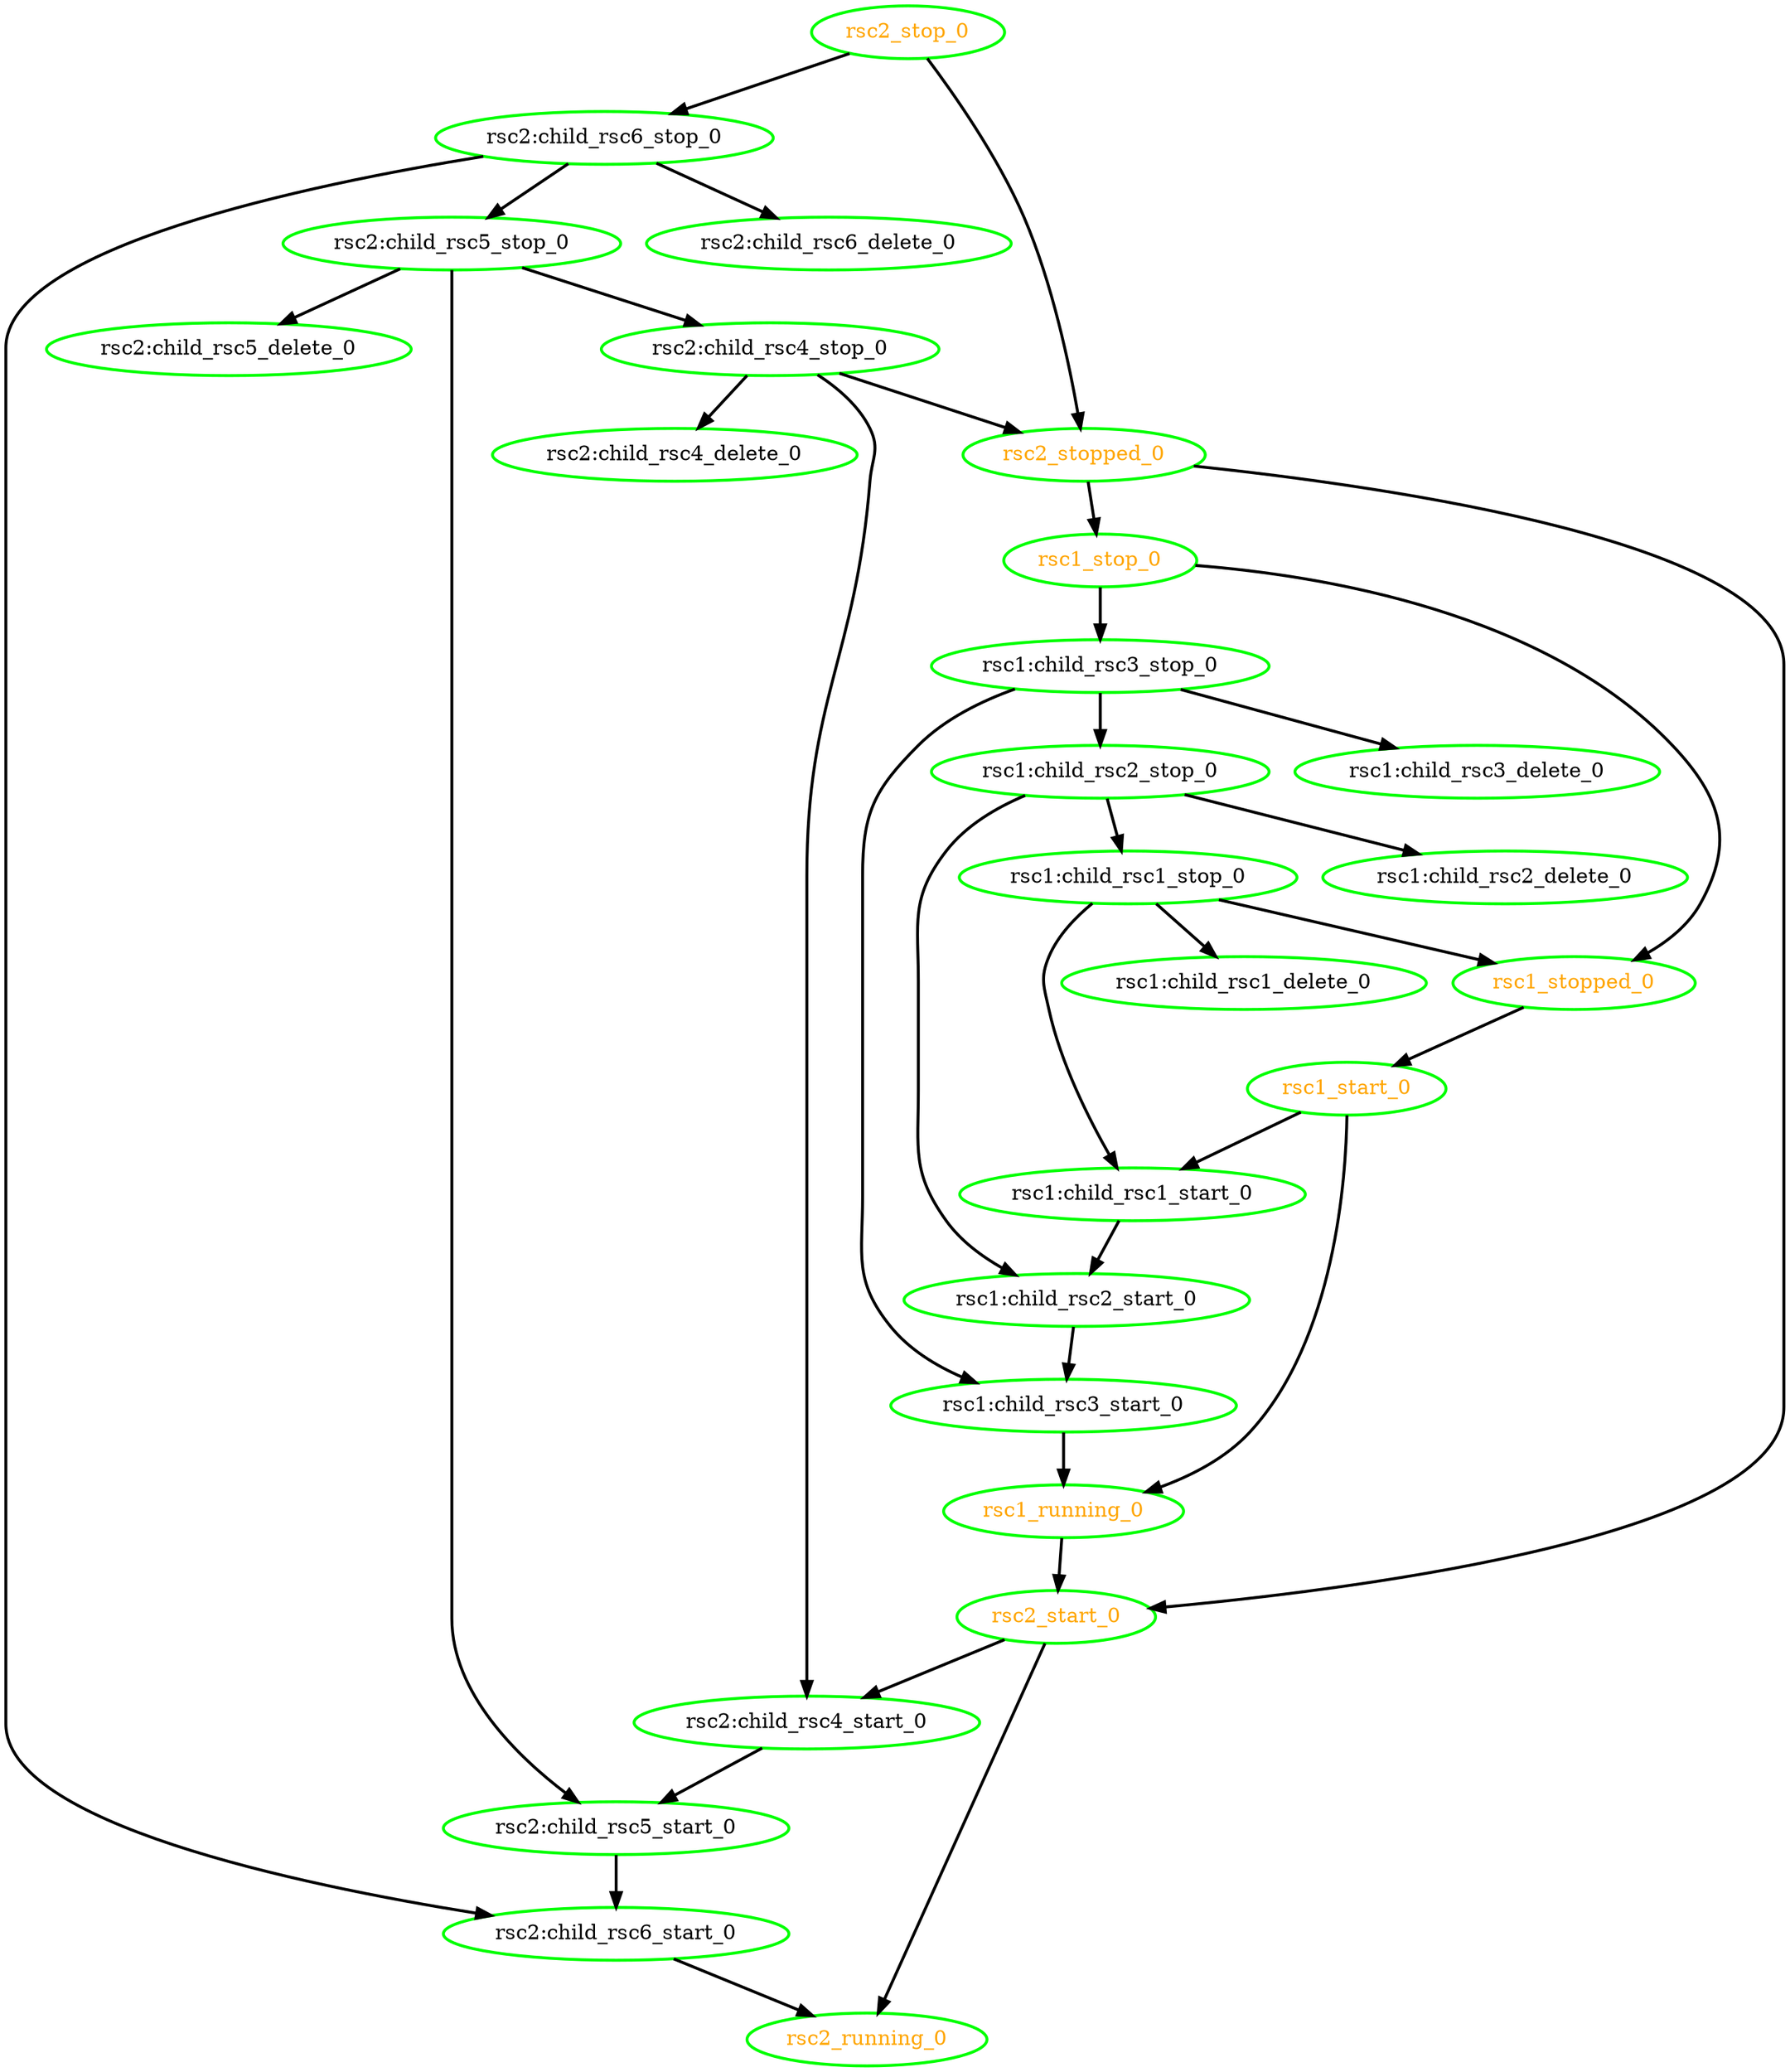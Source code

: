 digraph "g" {
	size = "30,30"
"rsc1:child_rsc1_stop_0" [ tooltip="node1" style=bold color="green" fontcolor="black" ]
"rsc1:child_rsc1_start_0" [ tooltip="node2" style=bold color="green" fontcolor="black" ]
"rsc1:child_rsc1_delete_0" [ tooltip="node1" style=bold color="green" fontcolor="black" ]
"rsc1:child_rsc2_stop_0" [ tooltip="node1" style=bold color="green" fontcolor="black" ]
"rsc1:child_rsc2_start_0" [ tooltip="node2" style=bold color="green" fontcolor="black" ]
"rsc1:child_rsc2_delete_0" [ tooltip="node1" style=bold color="green" fontcolor="black" ]
"rsc1:child_rsc3_stop_0" [ tooltip="node1" style=bold color="green" fontcolor="black" ]
"rsc1:child_rsc3_start_0" [ tooltip="node2" style=bold color="green" fontcolor="black" ]
"rsc1:child_rsc3_delete_0" [ tooltip="node1" style=bold color="green" fontcolor="black" ]
"rsc1_start_0" [ tooltip="" style=bold color="green" fontcolor="orange" ]
"rsc1_running_0" [ tooltip="" style=bold color="green" fontcolor="orange" ]
"rsc1_stop_0" [ tooltip="" style=bold color="green" fontcolor="orange" ]
"rsc1_stopped_0" [ tooltip="" style=bold color="green" fontcolor="orange" ]
"rsc2:child_rsc4_stop_0" [ tooltip="node1" style=bold color="green" fontcolor="black" ]
"rsc2:child_rsc4_start_0" [ tooltip="node2" style=bold color="green" fontcolor="black" ]
"rsc2:child_rsc4_delete_0" [ tooltip="node1" style=bold color="green" fontcolor="black" ]
"rsc2:child_rsc5_stop_0" [ tooltip="node1" style=bold color="green" fontcolor="black" ]
"rsc2:child_rsc5_start_0" [ tooltip="node2" style=bold color="green" fontcolor="black" ]
"rsc2:child_rsc5_delete_0" [ tooltip="node1" style=bold color="green" fontcolor="black" ]
"rsc2:child_rsc6_stop_0" [ tooltip="node1" style=bold color="green" fontcolor="black" ]
"rsc2:child_rsc6_start_0" [ tooltip="node2" style=bold color="green" fontcolor="black" ]
"rsc2:child_rsc6_delete_0" [ tooltip="node1" style=bold color="green" fontcolor="black" ]
"rsc2_start_0" [ tooltip="" style=bold color="green" fontcolor="orange" ]
"rsc2_running_0" [ tooltip="" style=bold color="green" fontcolor="orange" ]
"rsc2_stop_0" [ tooltip="" style=bold color="green" fontcolor="orange" ]
"rsc2_stopped_0" [ tooltip="" style=bold color="green" fontcolor="orange" ]
"rsc1:child_rsc2_stop_0" -> "rsc1:child_rsc1_stop_0" [ style = bold]
"rsc1:child_rsc1_stop_0" -> "rsc1:child_rsc1_start_0" [ style = bold]
"rsc1_start_0" -> "rsc1:child_rsc1_start_0" [ style = bold]
"rsc1:child_rsc1_stop_0" -> "rsc1:child_rsc1_delete_0" [ style = bold]
"rsc1:child_rsc3_stop_0" -> "rsc1:child_rsc2_stop_0" [ style = bold]
"rsc1:child_rsc1_start_0" -> "rsc1:child_rsc2_start_0" [ style = bold]
"rsc1:child_rsc2_stop_0" -> "rsc1:child_rsc2_start_0" [ style = bold]
"rsc1:child_rsc2_stop_0" -> "rsc1:child_rsc2_delete_0" [ style = bold]
"rsc1_stop_0" -> "rsc1:child_rsc3_stop_0" [ style = bold]
"rsc1:child_rsc2_start_0" -> "rsc1:child_rsc3_start_0" [ style = bold]
"rsc1:child_rsc3_stop_0" -> "rsc1:child_rsc3_start_0" [ style = bold]
"rsc1:child_rsc3_stop_0" -> "rsc1:child_rsc3_delete_0" [ style = bold]
"rsc1_stopped_0" -> "rsc1_start_0" [ style = bold]
"rsc1:child_rsc3_start_0" -> "rsc1_running_0" [ style = bold]
"rsc1_start_0" -> "rsc1_running_0" [ style = bold]
"rsc2_stopped_0" -> "rsc1_stop_0" [ style = bold]
"rsc1:child_rsc1_stop_0" -> "rsc1_stopped_0" [ style = bold]
"rsc1_stop_0" -> "rsc1_stopped_0" [ style = bold]
"rsc2:child_rsc5_stop_0" -> "rsc2:child_rsc4_stop_0" [ style = bold]
"rsc2:child_rsc4_stop_0" -> "rsc2:child_rsc4_start_0" [ style = bold]
"rsc2_start_0" -> "rsc2:child_rsc4_start_0" [ style = bold]
"rsc2:child_rsc4_stop_0" -> "rsc2:child_rsc4_delete_0" [ style = bold]
"rsc2:child_rsc6_stop_0" -> "rsc2:child_rsc5_stop_0" [ style = bold]
"rsc2:child_rsc4_start_0" -> "rsc2:child_rsc5_start_0" [ style = bold]
"rsc2:child_rsc5_stop_0" -> "rsc2:child_rsc5_start_0" [ style = bold]
"rsc2:child_rsc5_stop_0" -> "rsc2:child_rsc5_delete_0" [ style = bold]
"rsc2_stop_0" -> "rsc2:child_rsc6_stop_0" [ style = bold]
"rsc2:child_rsc5_start_0" -> "rsc2:child_rsc6_start_0" [ style = bold]
"rsc2:child_rsc6_stop_0" -> "rsc2:child_rsc6_start_0" [ style = bold]
"rsc2:child_rsc6_stop_0" -> "rsc2:child_rsc6_delete_0" [ style = bold]
"rsc1_running_0" -> "rsc2_start_0" [ style = bold]
"rsc2_stopped_0" -> "rsc2_start_0" [ style = bold]
"rsc2:child_rsc6_start_0" -> "rsc2_running_0" [ style = bold]
"rsc2_start_0" -> "rsc2_running_0" [ style = bold]
"rsc2:child_rsc4_stop_0" -> "rsc2_stopped_0" [ style = bold]
"rsc2_stop_0" -> "rsc2_stopped_0" [ style = bold]
}
